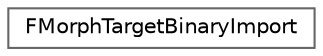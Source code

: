 digraph "Graphical Class Hierarchy"
{
 // INTERACTIVE_SVG=YES
 // LATEX_PDF_SIZE
  bgcolor="transparent";
  edge [fontname=Helvetica,fontsize=10,labelfontname=Helvetica,labelfontsize=10];
  node [fontname=Helvetica,fontsize=10,shape=box,height=0.2,width=0.4];
  rankdir="LR";
  Node0 [id="Node000000",label="FMorphTargetBinaryImport",height=0.2,width=0.4,color="grey40", fillcolor="white", style="filled",URL="$d2/d80/classFMorphTargetBinaryImport.html",tooltip="Utility class for importing a new morph target."];
}
